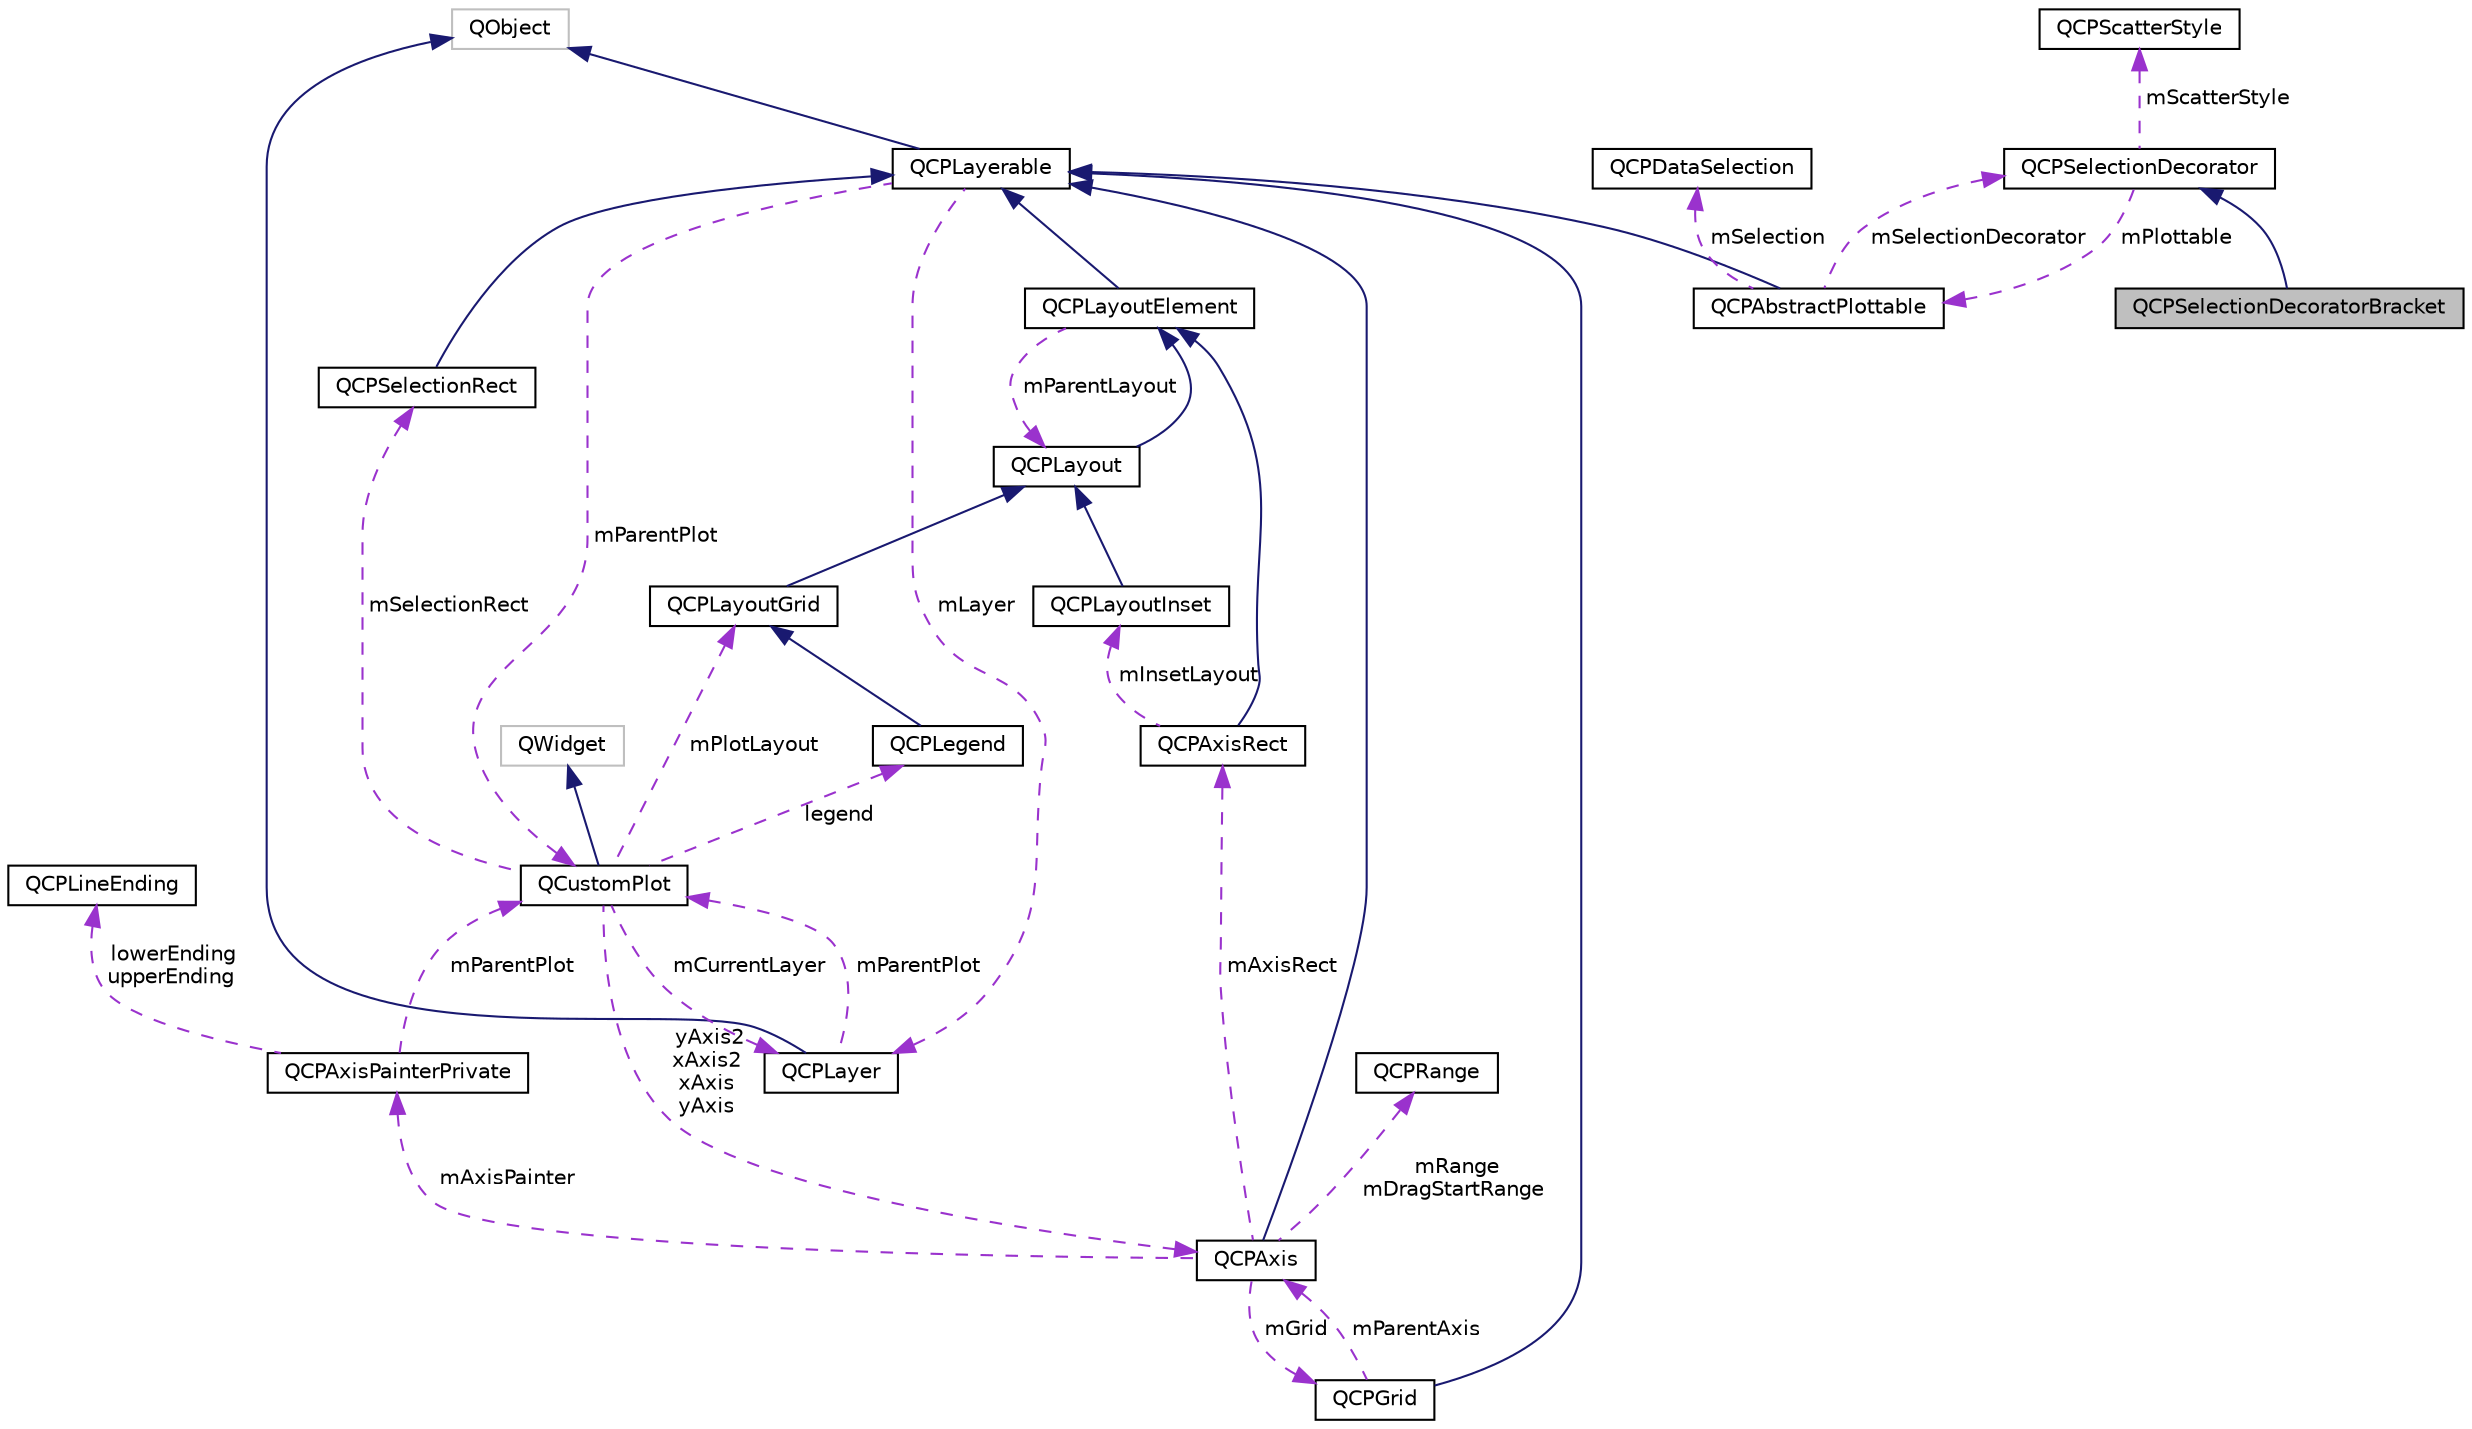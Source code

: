 digraph "QCPSelectionDecoratorBracket"
{
  edge [fontname="Helvetica",fontsize="10",labelfontname="Helvetica",labelfontsize="10"];
  node [fontname="Helvetica",fontsize="10",shape=record];
  Node2 [label="QCPSelectionDecoratorBracket",height=0.2,width=0.4,color="black", fillcolor="grey75", style="filled", fontcolor="black"];
  Node3 -> Node2 [dir="back",color="midnightblue",fontsize="10",style="solid"];
  Node3 [label="QCPSelectionDecorator",height=0.2,width=0.4,color="black", fillcolor="white", style="filled",URL="$classQCPSelectionDecorator.html",tooltip="Controls how a plottable&#39;s data selection is drawn. "];
  Node4 -> Node3 [dir="back",color="darkorchid3",fontsize="10",style="dashed",label=" mPlottable" ];
  Node4 [label="QCPAbstractPlottable",height=0.2,width=0.4,color="black", fillcolor="white", style="filled",URL="$classQCPAbstractPlottable.html",tooltip="The abstract base class for all data representing objects in a plot. "];
  Node5 -> Node4 [dir="back",color="midnightblue",fontsize="10",style="solid"];
  Node5 [label="QCPLayerable",height=0.2,width=0.4,color="black", fillcolor="white", style="filled",URL="$classQCPLayerable.html",tooltip="Base class for all drawable objects. "];
  Node6 -> Node5 [dir="back",color="midnightblue",fontsize="10",style="solid"];
  Node6 [label="QObject",height=0.2,width=0.4,color="grey75", fillcolor="white", style="filled"];
  Node7 -> Node5 [dir="back",color="darkorchid3",fontsize="10",style="dashed",label=" mLayer" ];
  Node7 [label="QCPLayer",height=0.2,width=0.4,color="black", fillcolor="white", style="filled",URL="$classQCPLayer.html",tooltip="A layer that may contain objects, to control the rendering order. "];
  Node6 -> Node7 [dir="back",color="midnightblue",fontsize="10",style="solid"];
  Node8 -> Node7 [dir="back",color="darkorchid3",fontsize="10",style="dashed",label=" mParentPlot" ];
  Node8 [label="QCustomPlot",height=0.2,width=0.4,color="black", fillcolor="white", style="filled",URL="$classQCustomPlot.html",tooltip="The central class of the library. This is the QWidget which displays the plot and interacts with the ..."];
  Node9 -> Node8 [dir="back",color="midnightblue",fontsize="10",style="solid"];
  Node9 [label="QWidget",height=0.2,width=0.4,color="grey75", fillcolor="white", style="filled"];
  Node7 -> Node8 [dir="back",color="darkorchid3",fontsize="10",style="dashed",label=" mCurrentLayer" ];
  Node10 -> Node8 [dir="back",color="darkorchid3",fontsize="10",style="dashed",label=" mPlotLayout" ];
  Node10 [label="QCPLayoutGrid",height=0.2,width=0.4,color="black", fillcolor="white", style="filled",URL="$classQCPLayoutGrid.html",tooltip="A layout that arranges child elements in a grid. "];
  Node11 -> Node10 [dir="back",color="midnightblue",fontsize="10",style="solid"];
  Node11 [label="QCPLayout",height=0.2,width=0.4,color="black", fillcolor="white", style="filled",URL="$classQCPLayout.html",tooltip="The abstract base class for layouts. "];
  Node12 -> Node11 [dir="back",color="midnightblue",fontsize="10",style="solid"];
  Node12 [label="QCPLayoutElement",height=0.2,width=0.4,color="black", fillcolor="white", style="filled",URL="$classQCPLayoutElement.html",tooltip="The abstract base class for all objects that form the layout system. "];
  Node5 -> Node12 [dir="back",color="midnightblue",fontsize="10",style="solid"];
  Node11 -> Node12 [dir="back",color="darkorchid3",fontsize="10",style="dashed",label=" mParentLayout" ];
  Node13 -> Node8 [dir="back",color="darkorchid3",fontsize="10",style="dashed",label=" mSelectionRect" ];
  Node13 [label="QCPSelectionRect",height=0.2,width=0.4,color="black", fillcolor="white", style="filled",URL="$classQCPSelectionRect.html",tooltip="Provides rect/rubber-band data selection and range zoom interaction. "];
  Node5 -> Node13 [dir="back",color="midnightblue",fontsize="10",style="solid"];
  Node14 -> Node8 [dir="back",color="darkorchid3",fontsize="10",style="dashed",label=" yAxis2\nxAxis2\nxAxis\nyAxis" ];
  Node14 [label="QCPAxis",height=0.2,width=0.4,color="black", fillcolor="white", style="filled",URL="$classQCPAxis.html",tooltip="Manages a single axis inside a QCustomPlot. "];
  Node5 -> Node14 [dir="back",color="midnightblue",fontsize="10",style="solid"];
  Node15 -> Node14 [dir="back",color="darkorchid3",fontsize="10",style="dashed",label=" mRange\nmDragStartRange" ];
  Node15 [label="QCPRange",height=0.2,width=0.4,color="black", fillcolor="white", style="filled",URL="$classQCPRange.html",tooltip="Represents the range an axis is encompassing. "];
  Node16 -> Node14 [dir="back",color="darkorchid3",fontsize="10",style="dashed",label=" mAxisPainter" ];
  Node16 [label="QCPAxisPainterPrivate",height=0.2,width=0.4,color="black", fillcolor="white", style="filled",URL="$classQCPAxisPainterPrivate.html"];
  Node17 -> Node16 [dir="back",color="darkorchid3",fontsize="10",style="dashed",label=" lowerEnding\nupperEnding" ];
  Node17 [label="QCPLineEnding",height=0.2,width=0.4,color="black", fillcolor="white", style="filled",URL="$classQCPLineEnding.html",tooltip="Handles the different ending decorations for line-like items. "];
  Node8 -> Node16 [dir="back",color="darkorchid3",fontsize="10",style="dashed",label=" mParentPlot" ];
  Node18 -> Node14 [dir="back",color="darkorchid3",fontsize="10",style="dashed",label=" mGrid" ];
  Node18 [label="QCPGrid",height=0.2,width=0.4,color="black", fillcolor="white", style="filled",URL="$classQCPGrid.html",tooltip="Responsible for drawing the grid of a QCPAxis. "];
  Node5 -> Node18 [dir="back",color="midnightblue",fontsize="10",style="solid"];
  Node14 -> Node18 [dir="back",color="darkorchid3",fontsize="10",style="dashed",label=" mParentAxis" ];
  Node19 -> Node14 [dir="back",color="darkorchid3",fontsize="10",style="dashed",label=" mAxisRect" ];
  Node19 [label="QCPAxisRect",height=0.2,width=0.4,color="black", fillcolor="white", style="filled",URL="$classQCPAxisRect.html",tooltip="Holds multiple axes and arranges them in a rectangular shape. "];
  Node12 -> Node19 [dir="back",color="midnightblue",fontsize="10",style="solid"];
  Node20 -> Node19 [dir="back",color="darkorchid3",fontsize="10",style="dashed",label=" mInsetLayout" ];
  Node20 [label="QCPLayoutInset",height=0.2,width=0.4,color="black", fillcolor="white", style="filled",URL="$classQCPLayoutInset.html",tooltip="A layout that places child elements aligned to the border or arbitrarily positioned. "];
  Node11 -> Node20 [dir="back",color="midnightblue",fontsize="10",style="solid"];
  Node21 -> Node8 [dir="back",color="darkorchid3",fontsize="10",style="dashed",label=" legend" ];
  Node21 [label="QCPLegend",height=0.2,width=0.4,color="black", fillcolor="white", style="filled",URL="$classQCPLegend.html",tooltip="Manages a legend inside a QCustomPlot. "];
  Node10 -> Node21 [dir="back",color="midnightblue",fontsize="10",style="solid"];
  Node8 -> Node5 [dir="back",color="darkorchid3",fontsize="10",style="dashed",label=" mParentPlot" ];
  Node22 -> Node4 [dir="back",color="darkorchid3",fontsize="10",style="dashed",label=" mSelection" ];
  Node22 [label="QCPDataSelection",height=0.2,width=0.4,color="black", fillcolor="white", style="filled",URL="$classQCPDataSelection.html",tooltip="Describes a data set by holding multiple QCPDataRange instances. "];
  Node3 -> Node4 [dir="back",color="darkorchid3",fontsize="10",style="dashed",label=" mSelectionDecorator" ];
  Node23 -> Node3 [dir="back",color="darkorchid3",fontsize="10",style="dashed",label=" mScatterStyle" ];
  Node23 [label="QCPScatterStyle",height=0.2,width=0.4,color="black", fillcolor="white", style="filled",URL="$classQCPScatterStyle.html",tooltip="Represents the visual appearance of scatter points. "];
}
